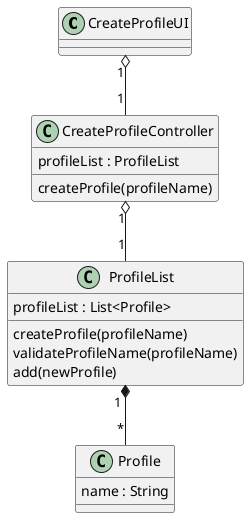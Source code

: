 @startuml

class CreateProfileUI {
}

class CreateProfileController {
profileList : ProfileList
createProfile(profileName)
}


class ProfileList {
profileList : List<Profile>
createProfile(profileName)
validateProfileName(profileName)
add(newProfile)
}

class Profile {
name : String
}

CreateProfileUI "1" o-- "1" CreateProfileController
CreateProfileController "1" o-- "1" ProfileList
ProfileList "1 " *-- "    *" Profile

@enduml
